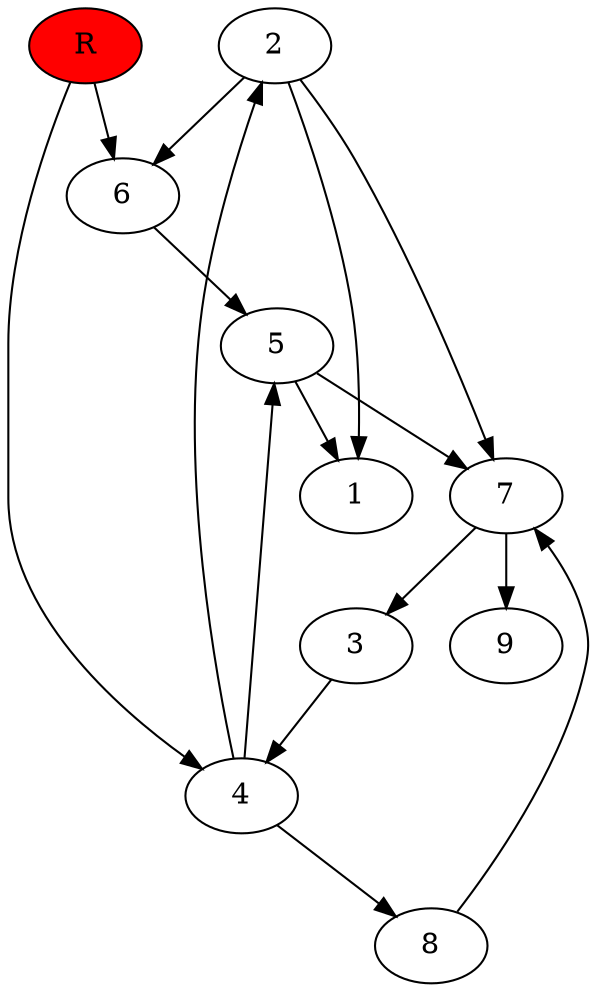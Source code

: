 digraph prb77082 {
	1
	2
	3
	4
	5
	6
	7
	8
	R [fillcolor="#ff0000" style=filled]
	2 -> 1
	2 -> 6
	2 -> 7
	3 -> 4
	4 -> 2
	4 -> 5
	4 -> 8
	5 -> 1
	5 -> 7
	6 -> 5
	7 -> 3
	7 -> 9
	8 -> 7
	R -> 4
	R -> 6
}
